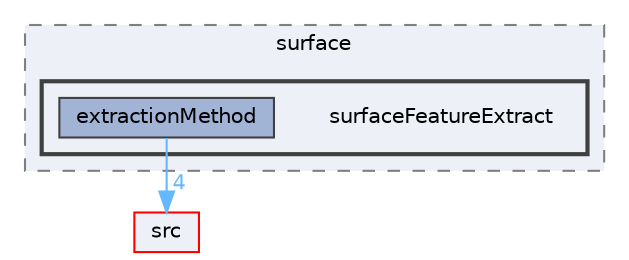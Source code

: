 digraph "applications/utilities/surface/surfaceFeatureExtract"
{
 // LATEX_PDF_SIZE
  bgcolor="transparent";
  edge [fontname=Helvetica,fontsize=10,labelfontname=Helvetica,labelfontsize=10];
  node [fontname=Helvetica,fontsize=10,shape=box,height=0.2,width=0.4];
  compound=true
  subgraph clusterdir_f17de662d5fa06afbf0442aecb6ca0a0 {
    graph [ bgcolor="#edf0f7", pencolor="grey50", label="surface", fontname=Helvetica,fontsize=10 style="filled,dashed", URL="dir_f17de662d5fa06afbf0442aecb6ca0a0.html",tooltip=""]
  subgraph clusterdir_3de2587fefae3b4dbc81e2c9b2592788 {
    graph [ bgcolor="#edf0f7", pencolor="grey25", label="", fontname=Helvetica,fontsize=10 style="filled,bold", URL="dir_3de2587fefae3b4dbc81e2c9b2592788.html",tooltip=""]
    dir_3de2587fefae3b4dbc81e2c9b2592788 [shape=plaintext, label="surfaceFeatureExtract"];
  dir_ff9daaff8092b21e2144f0828cbdddca [label="extractionMethod", fillcolor="#a2b4d6", color="grey25", style="filled", URL="dir_ff9daaff8092b21e2144f0828cbdddca.html",tooltip=""];
  }
  }
  dir_68267d1309a1af8e8297ef4c3efbcdba [label="src", fillcolor="#edf0f7", color="red", style="filled", URL="dir_68267d1309a1af8e8297ef4c3efbcdba.html",tooltip=""];
  dir_ff9daaff8092b21e2144f0828cbdddca->dir_68267d1309a1af8e8297ef4c3efbcdba [headlabel="4", labeldistance=1.5 headhref="dir_001227_003729.html" href="dir_001227_003729.html" color="steelblue1" fontcolor="steelblue1"];
}

